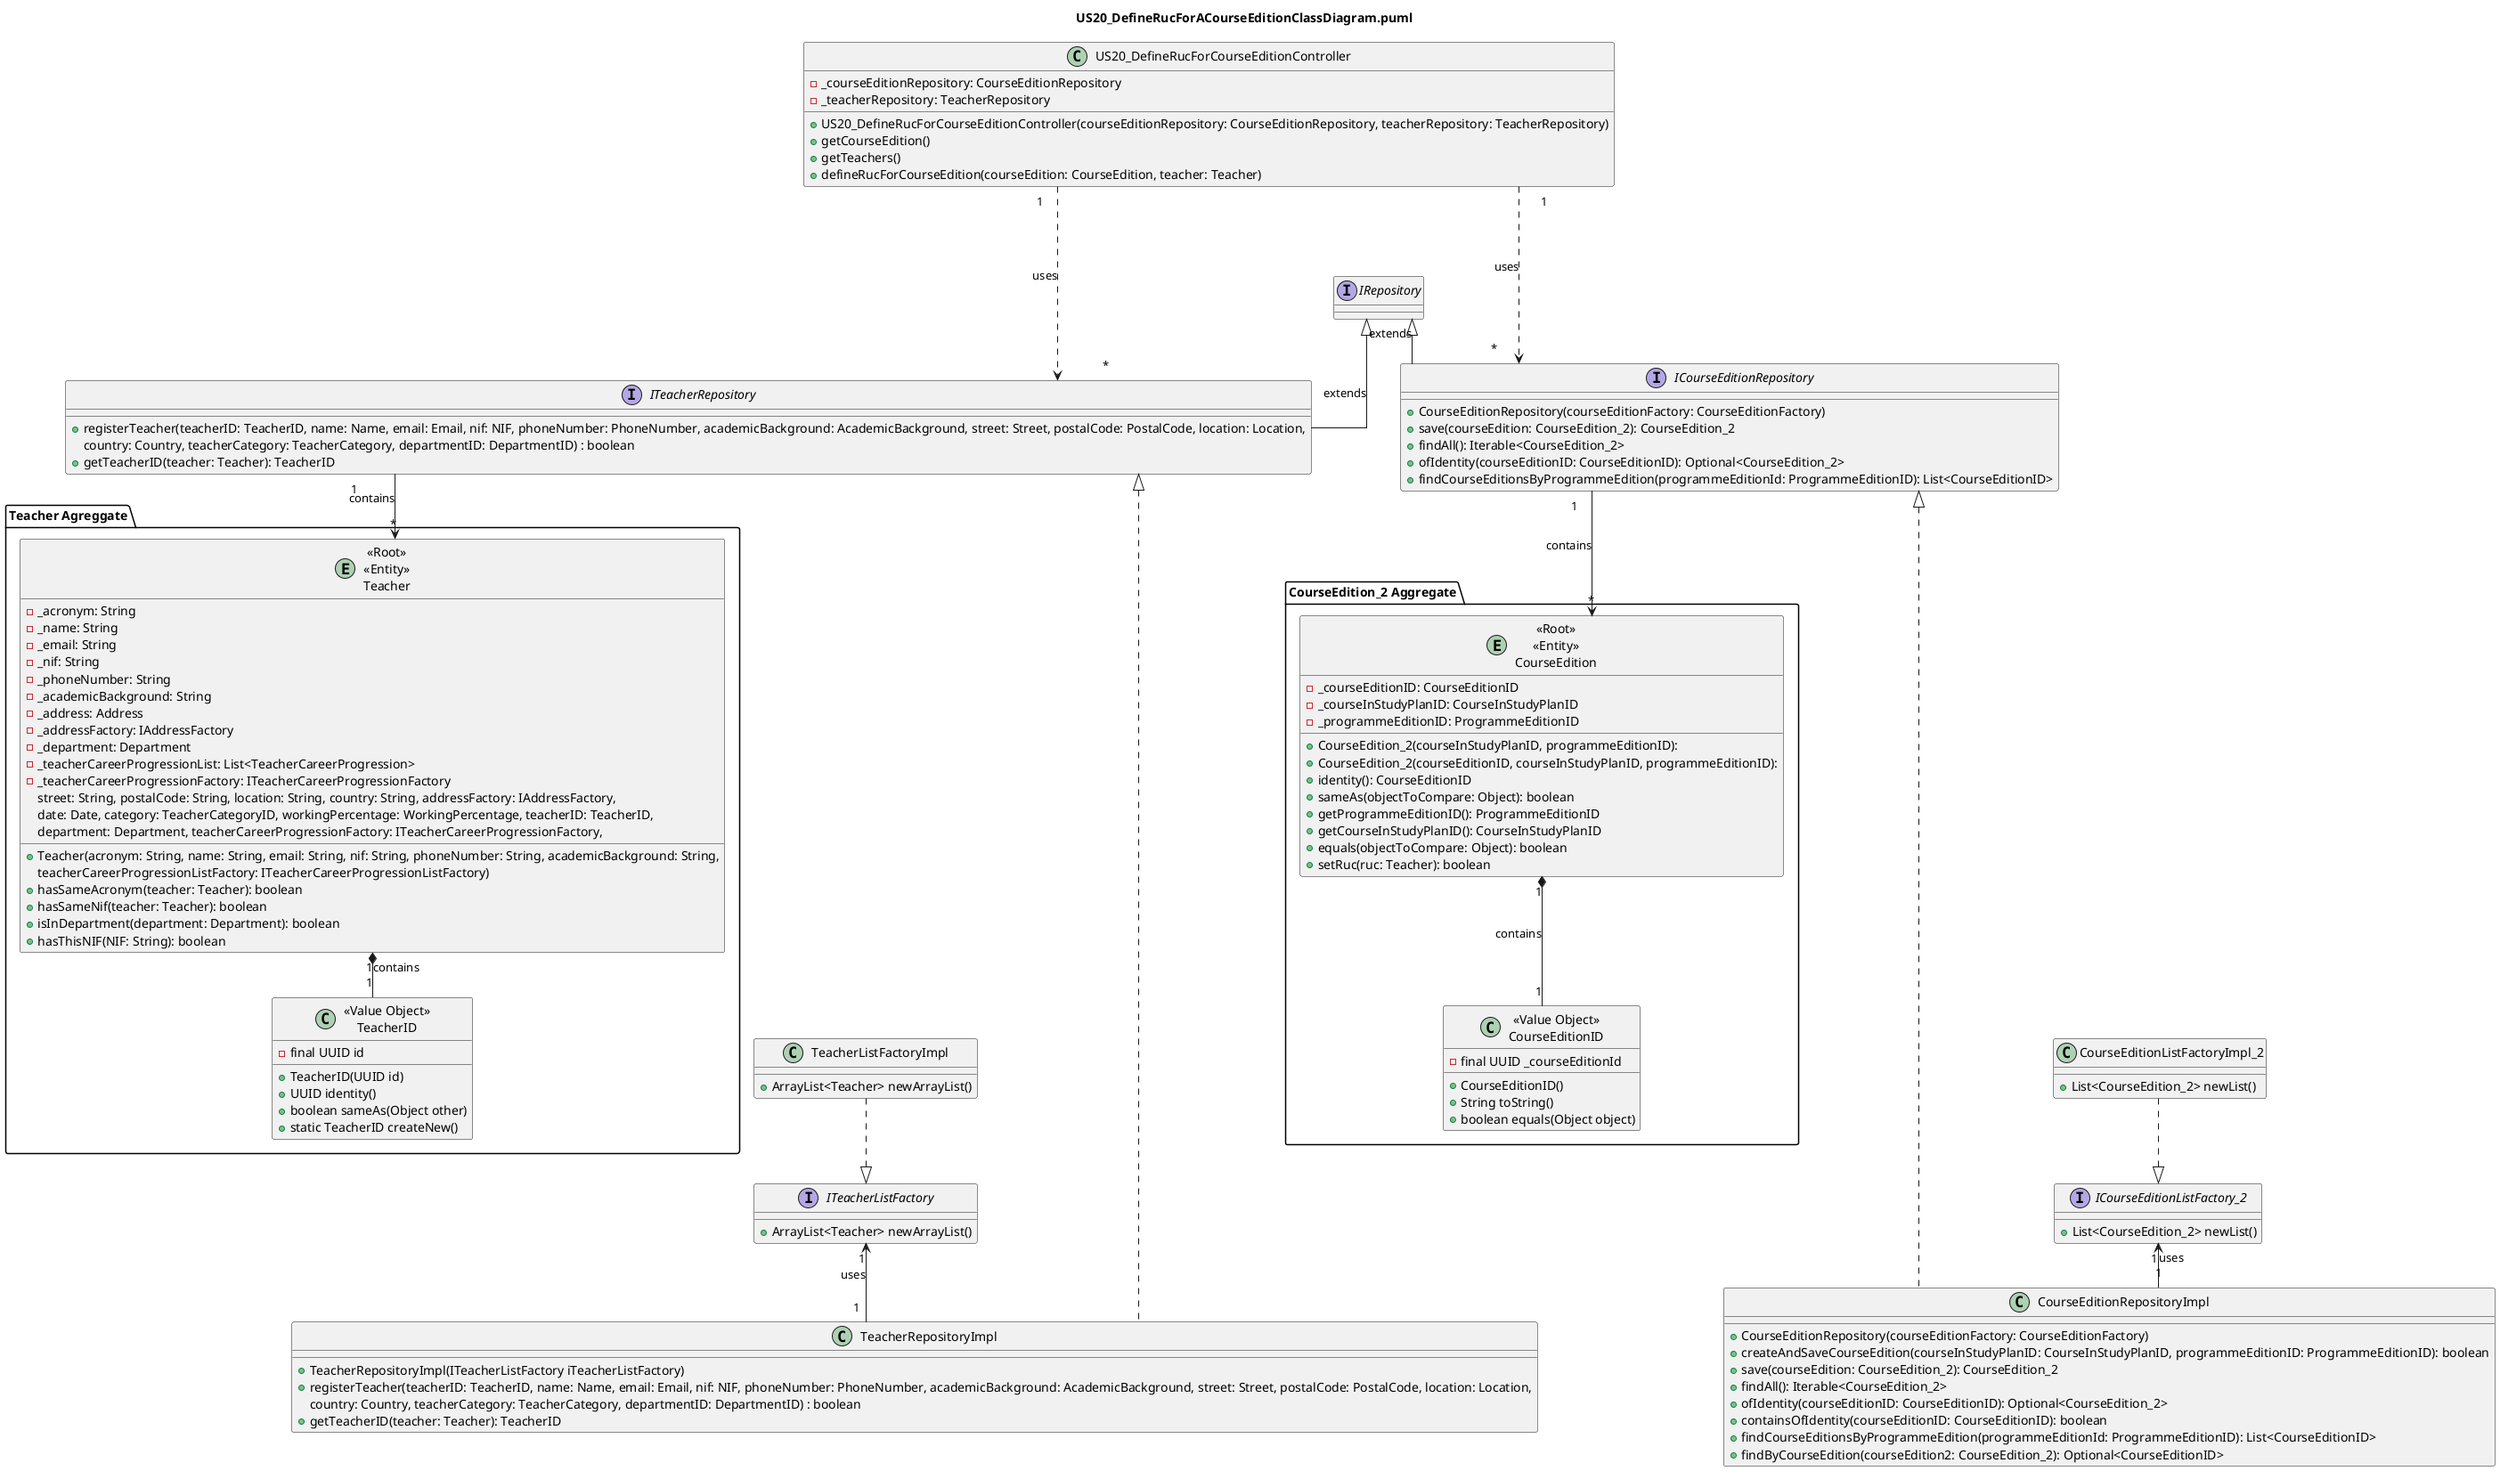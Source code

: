 @startuml

title US20_DefineRucForACourseEditionClassDiagram.puml

skinparam ranksep 50
skinparam linetype ortho
skinparam nodesep 100

class US20_DefineRucForCourseEditionController {
    -_courseEditionRepository: CourseEditionRepository
    -_teacherRepository: TeacherRepository
    +US20_DefineRucForCourseEditionController(courseEditionRepository: CourseEditionRepository, teacherRepository: TeacherRepository)
    +getCourseEdition()
    +getTeachers()
    +defineRucForCourseEdition(courseEdition: CourseEdition, teacher: Teacher)
}

interface ITeacherRepository{
    +registerTeacher(teacherID: TeacherID, name: Name, email: Email, nif: NIF, phoneNumber: PhoneNumber, academicBackground: AcademicBackground, street: Street, postalCode: PostalCode, location: Location,
    country: Country, teacherCategory: TeacherCategory, departmentID: DepartmentID) : boolean
    +getTeacherID(teacher: Teacher): TeacherID
}

class TeacherRepositoryImpl {
    +TeacherRepositoryImpl(ITeacherListFactory iTeacherListFactory)
    +registerTeacher(teacherID: TeacherID, name: Name, email: Email, nif: NIF, phoneNumber: PhoneNumber, academicBackground: AcademicBackground, street: Street, postalCode: PostalCode, location: Location,
    country: Country, teacherCategory: TeacherCategory, departmentID: DepartmentID) : boolean
    +getTeacherID(teacher: Teacher): TeacherID
}

interface ITeacherListFactory {
    +ArrayList<Teacher> newArrayList()
}

class TeacherListFactoryImpl {
    +ArrayList<Teacher> newArrayList()
}

interface ICourseEditionRepository {
    +CourseEditionRepository(courseEditionFactory: CourseEditionFactory)
    +save(courseEdition: CourseEdition_2): CourseEdition_2
        +findAll(): Iterable<CourseEdition_2>
        +ofIdentity(courseEditionID: CourseEditionID): Optional<CourseEdition_2>
        +findCourseEditionsByProgrammeEdition(programmeEditionId: ProgrammeEditionID): List<CourseEditionID>
}

class CourseEditionRepositoryImpl {
    +CourseEditionRepository(courseEditionFactory: CourseEditionFactory)
    +createAndSaveCourseEdition(courseInStudyPlanID: CourseInStudyPlanID, programmeEditionID: ProgrammeEditionID): boolean
    +save(courseEdition: CourseEdition_2): CourseEdition_2
    +findAll(): Iterable<CourseEdition_2>
    +ofIdentity(courseEditionID: CourseEditionID): Optional<CourseEdition_2>
    +containsOfIdentity(courseEditionID: CourseEditionID): boolean
    +findCourseEditionsByProgrammeEdition(programmeEditionId: ProgrammeEditionID): List<CourseEditionID>
    +findByCourseEdition(courseEdition2: CourseEdition_2): Optional<CourseEditionID>
}

interface ICourseEditionListFactory_2 {
    +List<CourseEdition_2> newList()
}

class CourseEditionListFactoryImpl_2 {
    +List<CourseEdition_2> newList()
}

package "Teacher Agreggate" {
    entity "<<Root>>\n<<Entity>>\nTeacher" {
        -_acronym: String
        -_name: String
        -_email: String
        -_nif: String
        -_phoneNumber: String
        -_academicBackground: String
        -_address: Address
        -_addressFactory: IAddressFactory
        -_department: Department
        -_teacherCareerProgressionList: List<TeacherCareerProgression>
        -_teacherCareerProgressionFactory: ITeacherCareerProgressionFactory
        +Teacher(acronym: String, name: String, email: String, nif: String, phoneNumber: String, academicBackground: String,
                 street: String, postalCode: String, location: String, country: String, addressFactory: IAddressFactory,
                 date: Date, category: TeacherCategoryID, workingPercentage: WorkingPercentage, teacherID: TeacherID,
                 department: Department, teacherCareerProgressionFactory: ITeacherCareerProgressionFactory,
                 teacherCareerProgressionListFactory: ITeacherCareerProgressionListFactory)
        +hasSameAcronym(teacher: Teacher): boolean
        +hasSameNif(teacher: Teacher): boolean
        +isInDepartment(department: Department): boolean
        +hasThisNIF(NIF: String): boolean
    }

    class "<<Value Object>>\nTeacherID" {
        - final UUID id
        + TeacherID(UUID id)
        + UUID identity()
        + boolean sameAs(Object other)
        + static TeacherID createNew()
    }
}

package "CourseEdition_2 Aggregate" {
    entity "<<Root>>\n<<Entity>>\nCourseEdition" {
        - _courseEditionID: CourseEditionID
        - _courseInStudyPlanID: CourseInStudyPlanID
        - _programmeEditionID: ProgrammeEditionID
        + CourseEdition_2(courseInStudyPlanID, programmeEditionID):
        + CourseEdition_2(courseEditionID, courseInStudyPlanID, programmeEditionID):
        + identity(): CourseEditionID
        + sameAs(objectToCompare: Object): boolean
        + getProgrammeEditionID(): ProgrammeEditionID
        + getCourseInStudyPlanID(): CourseInStudyPlanID
        + equals(objectToCompare: Object): boolean
        + setRuc(ruc: Teacher): boolean
    }

    class "<<Value Object>>\nCourseEditionID" {
        - final UUID _courseEditionId
        + CourseEditionID()
        + String toString()
        + boolean equals(Object object)
    }
}

interface IRepository {}

ITeacherRepository -up-|> IRepository : extends
ICourseEditionRepository -up-|> IRepository : extends

"<<Root>>\n<<Entity>>\nTeacher" "1" *-- "1" "<<Value Object>>\nTeacherID" : contains
"<<Root>>\n<<Entity>>\nCourseEdition" "1" *-- "1" "<<Value Object>>\nCourseEditionID" : contains

ITeacherRepository <|..... TeacherRepositoryImpl
US20_DefineRucForCourseEditionController "1" ....> "*" ITeacherRepository : uses

ICourseEditionRepository <|..... CourseEditionRepositoryImpl
US20_DefineRucForCourseEditionController "1" ....> "*" ICourseEditionRepository : uses

ITeacherRepository "1" -down-> "*" "<<Root>>\n<<Entity>>\nTeacher" : contains
ICourseEditionRepository "1" -down-> "*" "<<Root>>\n<<Entity>>\nCourseEdition" : contains

TeacherRepositoryImpl "1" -up-> "1" ITeacherListFactory : uses
TeacherListFactoryImpl ..|> ITeacherListFactory

CourseEditionRepositoryImpl "1" -up-> "1" ICourseEditionListFactory_2 : uses
CourseEditionListFactoryImpl_2 ..|> ICourseEditionListFactory_2

@enduml















